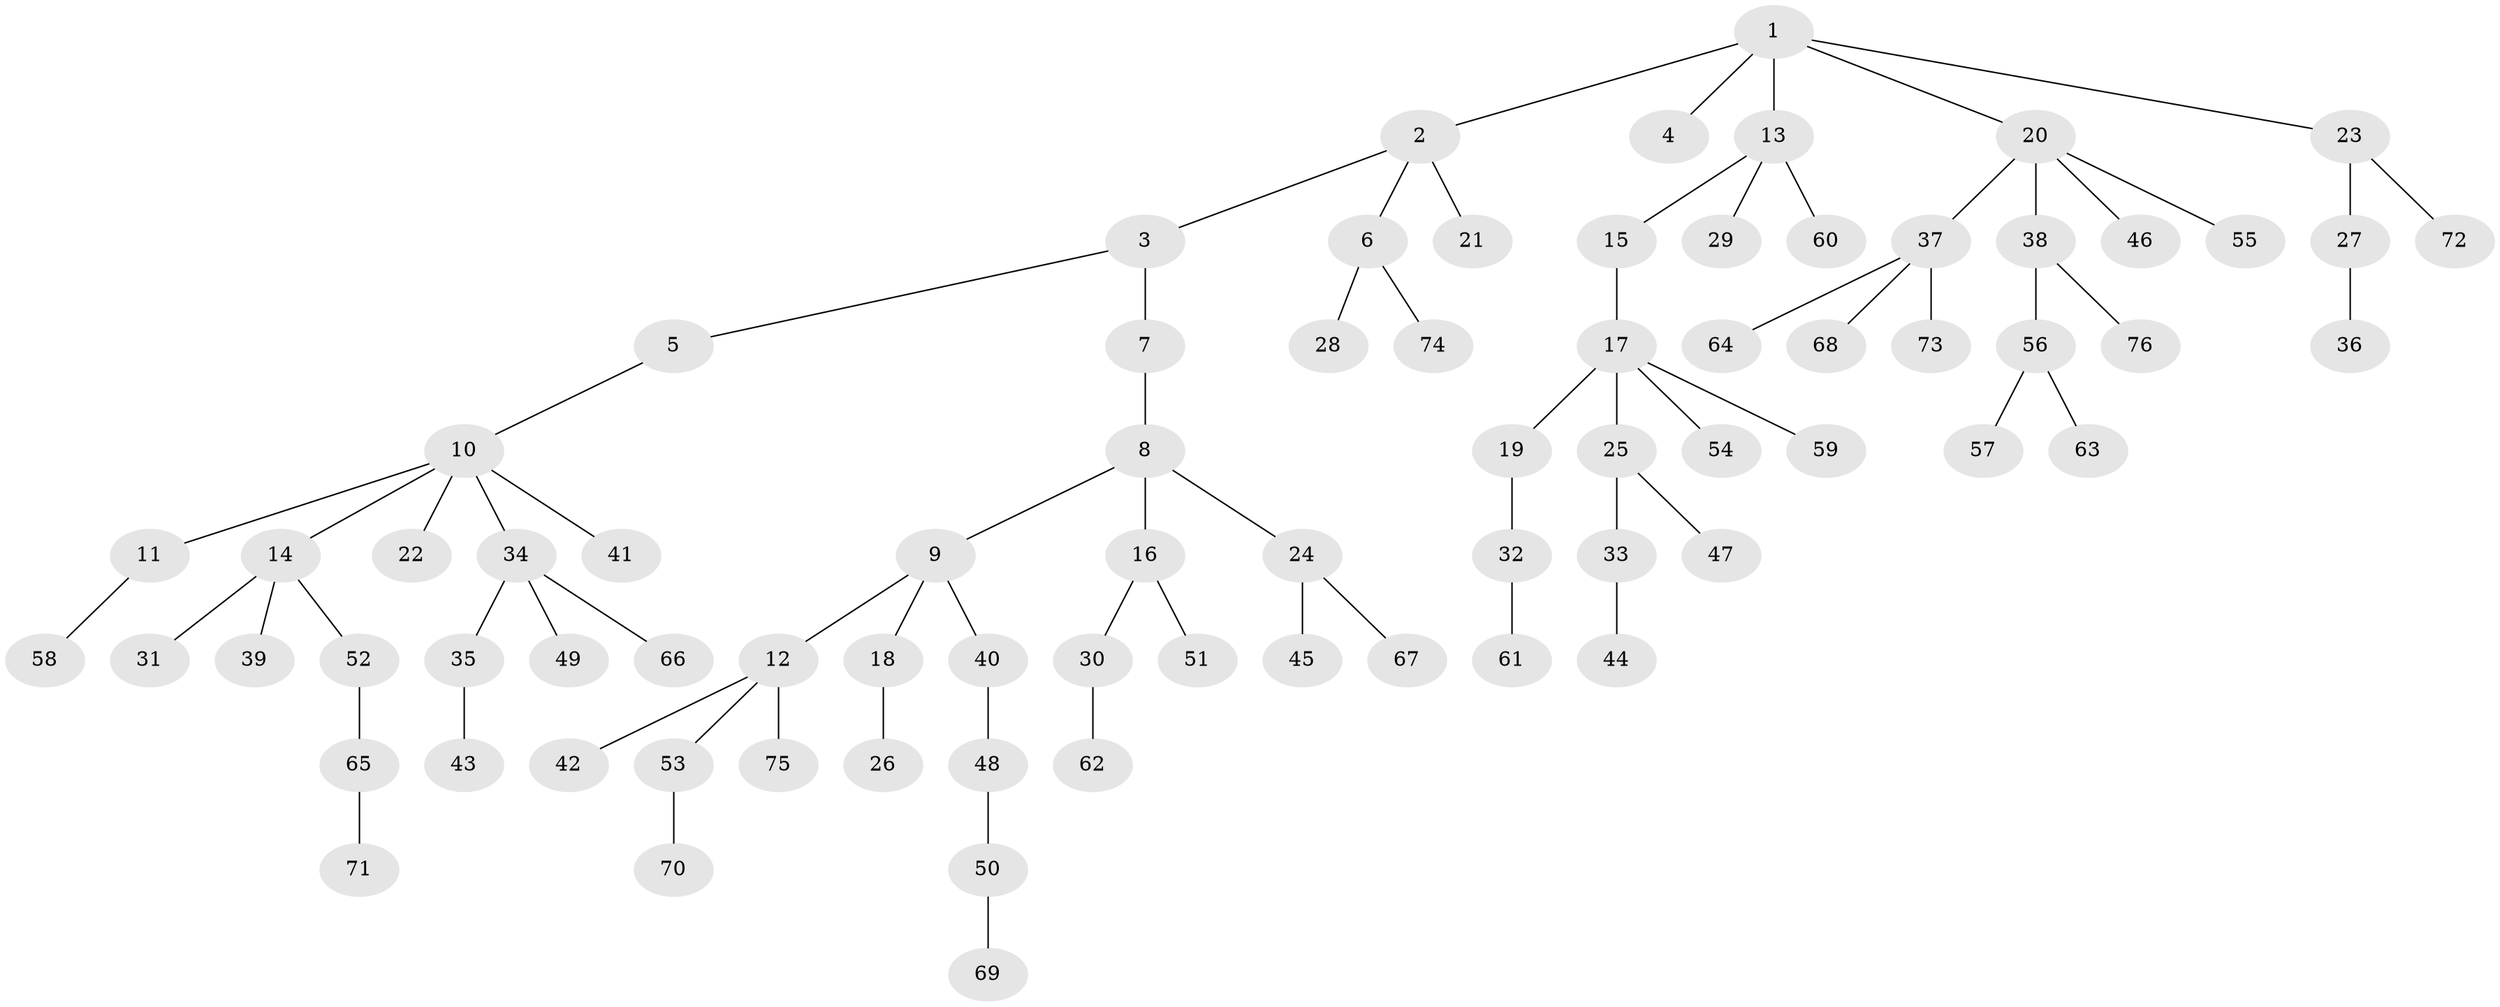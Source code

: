 // coarse degree distribution, {2: 0.2608695652173913, 3: 0.15217391304347827, 6: 0.021739130434782608, 4: 0.06521739130434782, 1: 0.4782608695652174, 5: 0.021739130434782608}
// Generated by graph-tools (version 1.1) at 2025/37/03/04/25 23:37:25]
// undirected, 76 vertices, 75 edges
graph export_dot {
  node [color=gray90,style=filled];
  1;
  2;
  3;
  4;
  5;
  6;
  7;
  8;
  9;
  10;
  11;
  12;
  13;
  14;
  15;
  16;
  17;
  18;
  19;
  20;
  21;
  22;
  23;
  24;
  25;
  26;
  27;
  28;
  29;
  30;
  31;
  32;
  33;
  34;
  35;
  36;
  37;
  38;
  39;
  40;
  41;
  42;
  43;
  44;
  45;
  46;
  47;
  48;
  49;
  50;
  51;
  52;
  53;
  54;
  55;
  56;
  57;
  58;
  59;
  60;
  61;
  62;
  63;
  64;
  65;
  66;
  67;
  68;
  69;
  70;
  71;
  72;
  73;
  74;
  75;
  76;
  1 -- 2;
  1 -- 4;
  1 -- 13;
  1 -- 20;
  1 -- 23;
  2 -- 3;
  2 -- 6;
  2 -- 21;
  3 -- 5;
  3 -- 7;
  5 -- 10;
  6 -- 28;
  6 -- 74;
  7 -- 8;
  8 -- 9;
  8 -- 16;
  8 -- 24;
  9 -- 12;
  9 -- 18;
  9 -- 40;
  10 -- 11;
  10 -- 14;
  10 -- 22;
  10 -- 34;
  10 -- 41;
  11 -- 58;
  12 -- 42;
  12 -- 53;
  12 -- 75;
  13 -- 15;
  13 -- 29;
  13 -- 60;
  14 -- 31;
  14 -- 39;
  14 -- 52;
  15 -- 17;
  16 -- 30;
  16 -- 51;
  17 -- 19;
  17 -- 25;
  17 -- 54;
  17 -- 59;
  18 -- 26;
  19 -- 32;
  20 -- 37;
  20 -- 38;
  20 -- 46;
  20 -- 55;
  23 -- 27;
  23 -- 72;
  24 -- 45;
  24 -- 67;
  25 -- 33;
  25 -- 47;
  27 -- 36;
  30 -- 62;
  32 -- 61;
  33 -- 44;
  34 -- 35;
  34 -- 49;
  34 -- 66;
  35 -- 43;
  37 -- 64;
  37 -- 68;
  37 -- 73;
  38 -- 56;
  38 -- 76;
  40 -- 48;
  48 -- 50;
  50 -- 69;
  52 -- 65;
  53 -- 70;
  56 -- 57;
  56 -- 63;
  65 -- 71;
}
